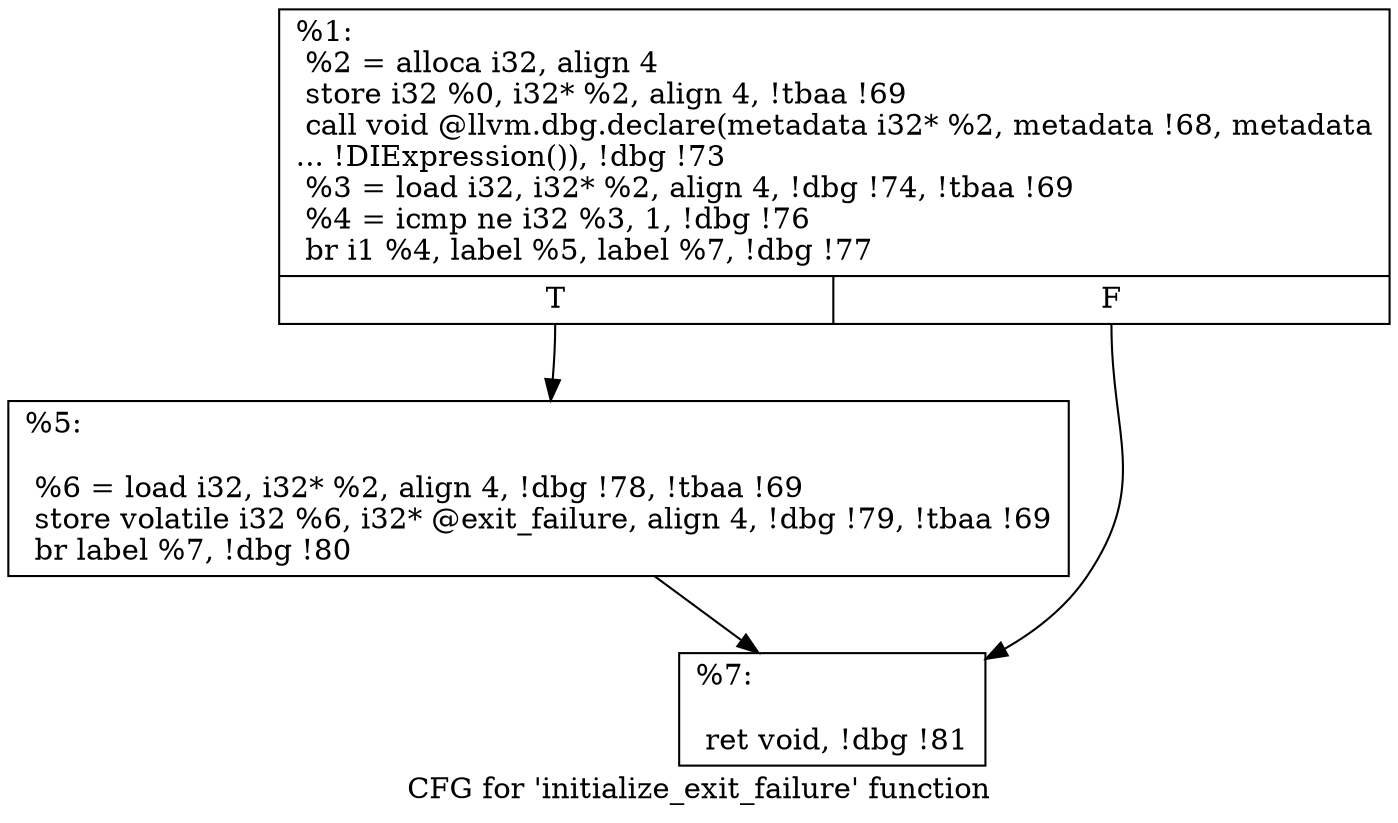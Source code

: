 digraph "CFG for 'initialize_exit_failure' function" {
	label="CFG for 'initialize_exit_failure' function";

	Node0x27d6070 [shape=record,label="{%1:\l  %2 = alloca i32, align 4\l  store i32 %0, i32* %2, align 4, !tbaa !69\l  call void @llvm.dbg.declare(metadata i32* %2, metadata !68, metadata\l... !DIExpression()), !dbg !73\l  %3 = load i32, i32* %2, align 4, !dbg !74, !tbaa !69\l  %4 = icmp ne i32 %3, 1, !dbg !76\l  br i1 %4, label %5, label %7, !dbg !77\l|{<s0>T|<s1>F}}"];
	Node0x27d6070:s0 -> Node0x27c71a0;
	Node0x27d6070:s1 -> Node0x27c71f0;
	Node0x27c71a0 [shape=record,label="{%5:\l\l  %6 = load i32, i32* %2, align 4, !dbg !78, !tbaa !69\l  store volatile i32 %6, i32* @exit_failure, align 4, !dbg !79, !tbaa !69\l  br label %7, !dbg !80\l}"];
	Node0x27c71a0 -> Node0x27c71f0;
	Node0x27c71f0 [shape=record,label="{%7:\l\l  ret void, !dbg !81\l}"];
}
